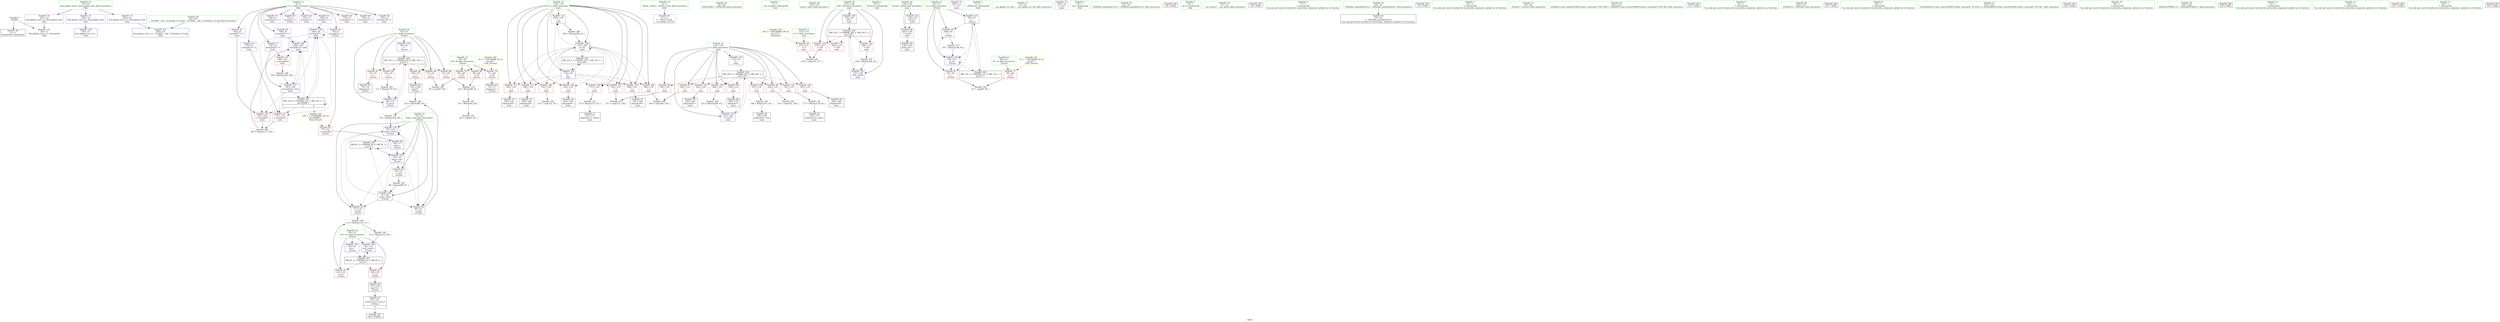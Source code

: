 digraph "SVFG" {
	label="SVFG";

	Node0x55ff78857480 [shape=record,color=grey,label="{NodeID: 0\nNullPtr}"];
	Node0x55ff78857480 -> Node0x55ff7886f6b0[style=solid];
	Node0x55ff78857480 -> Node0x55ff78875ae0[style=solid];
	Node0x55ff78878c10 [shape=record,color=grey,label="{NodeID: 180\n102 = Binary(99, 101, )\n}"];
	Node0x55ff78878c10 -> Node0x55ff78878910[style=solid];
	Node0x55ff7886fe60 [shape=record,color=red,label="{NodeID: 97\n149\<--133\n\<--i\nmain\n}"];
	Node0x55ff7886fe60 -> Node0x55ff78873f00[style=solid];
	Node0x55ff7886e260 [shape=record,color=green,label="{NodeID: 14\n4\<--6\n_ZStL8__ioinit\<--_ZStL8__ioinit_field_insensitive\nGlob }"];
	Node0x55ff7886e260 -> Node0x55ff788716a0[style=solid];
	Node0x55ff78873900 [shape=record,color=grey,label="{NodeID: 194\n153 = cmp(152, 93, )\n}"];
	Node0x55ff788709c0 [shape=record,color=red,label="{NodeID: 111\n188\<--135\n\<--j\nmain\n}"];
	Node0x55ff788709c0 -> Node0x55ff78871360[style=solid];
	Node0x55ff7886ec00 [shape=record,color=green,label="{NodeID: 28\n59\<--60\n_ZNSirsERi\<--_ZNSirsERi_field_insensitive\n}"];
	Node0x55ff78875d80 [shape=record,color=blue,label="{NodeID: 125\n52\<--78\ntmp\<--conv\n_Z3runv\n}"];
	Node0x55ff78875d80 -> Node0x55ff78872ab0[style=dashed];
	Node0x55ff78875d80 -> Node0x55ff78872b80[style=dashed];
	Node0x55ff78875d80 -> Node0x55ff78872c50[style=dashed];
	Node0x55ff78875d80 -> Node0x55ff78875e50[style=dashed];
	Node0x55ff78875d80 -> Node0x55ff78875ff0[style=dashed];
	Node0x55ff78875d80 -> Node0x55ff788830e0[style=dashed];
	Node0x55ff7886f8b0 [shape=record,color=black,label="{NodeID: 42\n72\<--71\nidxprom\<--\n_Z3runv\n}"];
	Node0x55ff788768e0 [shape=record,color=blue,label="{NodeID: 139\n133\<--210\ni\<--inc27\nmain\n}"];
	Node0x55ff788768e0 -> Node0x55ff78881ce0[style=dashed];
	Node0x55ff78871430 [shape=record,color=black,label="{NodeID: 56\n193\<--192\nidxprom22\<--\nmain\n}"];
	Node0x55ff78871f90 [shape=record,color=purple,label="{NodeID: 70\n194\<--8\narrayidx23\<--C\nmain\n}"];
	Node0x55ff78872b80 [shape=record,color=red,label="{NodeID: 84\n99\<--52\n\<--tmp\n_Z3runv\n}"];
	Node0x55ff78872b80 -> Node0x55ff78878c10[style=solid];
	Node0x55ff78857a40 [shape=record,color=green,label="{NodeID: 1\n7\<--1\n__dso_handle\<--dummyObj\nGlob }"];
	Node0x55ff78878d90 [shape=record,color=grey,label="{NodeID: 181\n83 = Binary(82, 84, )\n}"];
	Node0x55ff78878d90 -> Node0x55ff78879c90[style=solid];
	Node0x55ff7886ff30 [shape=record,color=red,label="{NodeID: 98\n156\<--133\n\<--i\nmain\n}"];
	Node0x55ff7886ff30 -> Node0x55ff78873d80[style=solid];
	Node0x55ff7886e2f0 [shape=record,color=green,label="{NodeID: 15\n8\<--9\nC\<--C_field_insensitive\nGlob }"];
	Node0x55ff7886e2f0 -> Node0x55ff78871770[style=solid];
	Node0x55ff7886e2f0 -> Node0x55ff78871840[style=solid];
	Node0x55ff7886e2f0 -> Node0x55ff78871910[style=solid];
	Node0x55ff7886e2f0 -> Node0x55ff788719e0[style=solid];
	Node0x55ff7886e2f0 -> Node0x55ff78871ab0[style=solid];
	Node0x55ff7886e2f0 -> Node0x55ff78871b80[style=solid];
	Node0x55ff7886e2f0 -> Node0x55ff78871c50[style=solid];
	Node0x55ff7886e2f0 -> Node0x55ff78871d20[style=solid];
	Node0x55ff7886e2f0 -> Node0x55ff78871df0[style=solid];
	Node0x55ff7886e2f0 -> Node0x55ff78871ec0[style=solid];
	Node0x55ff7886e2f0 -> Node0x55ff78871f90[style=solid];
	Node0x55ff7886e2f0 -> Node0x55ff78872060[style=solid];
	Node0x55ff78873a80 [shape=record,color=grey,label="{NodeID: 195\n143 = cmp(142, 144, )\n}"];
	Node0x55ff78870a90 [shape=record,color=red,label="{NodeID: 112\n195\<--135\n\<--j\nmain\n}"];
	Node0x55ff78870a90 -> Node0x55ff78871500[style=solid];
	Node0x55ff7886ecd0 [shape=record,color=green,label="{NodeID: 29\n126\<--127\nmain\<--main_field_insensitive\n}"];
	Node0x55ff78875e50 [shape=record,color=blue,label="{NodeID: 126\n52\<--88\ntmp\<--sub5\n_Z3runv\n}"];
	Node0x55ff78875e50 -> Node0x55ff78872b80[style=dashed];
	Node0x55ff78875e50 -> Node0x55ff78872c50[style=dashed];
	Node0x55ff78875e50 -> Node0x55ff78875ff0[style=dashed];
	Node0x55ff78875e50 -> Node0x55ff788830e0[style=dashed];
	Node0x55ff7886f980 [shape=record,color=black,label="{NodeID: 43\n75\<--74\nidxprom2\<--\n_Z3runv\n}"];
	Node0x55ff788769b0 [shape=record,color=blue,label="{NodeID: 140\n137\<--65\ni29\<--\nmain\n}"];
	Node0x55ff788769b0 -> Node0x55ff788853e0[style=dashed];
	Node0x55ff78871500 [shape=record,color=black,label="{NodeID: 57\n196\<--195\nidxprom24\<--\nmain\n}"];
	Node0x55ff78872060 [shape=record,color=purple,label="{NodeID: 71\n197\<--8\narrayidx25\<--C\nmain\n}"];
	Node0x55ff78872060 -> Node0x55ff78875810[style=solid];
	Node0x55ff78872060 -> Node0x55ff78876740[style=solid];
	Node0x55ff78872c50 [shape=record,color=red,label="{NodeID: 85\n111\<--52\n\<--tmp\n_Z3runv\n}"];
	Node0x55ff78872c50 -> Node0x55ff78879210[style=solid];
	Node0x55ff7886aa30 [shape=record,color=green,label="{NodeID: 2\n10\<--1\n_ZSt3cin\<--dummyObj\nGlob }"];
	Node0x55ff78878f10 [shape=record,color=grey,label="{NodeID: 182\n88 = Binary(89, 87, )\n}"];
	Node0x55ff78878f10 -> Node0x55ff78875e50[style=solid];
	Node0x55ff78870000 [shape=record,color=red,label="{NodeID: 99\n159\<--133\n\<--i\nmain\n}"];
	Node0x55ff78870000 -> Node0x55ff78870db0[style=solid];
	Node0x55ff7886e380 [shape=record,color=green,label="{NodeID: 16\n16\<--20\nllvm.global_ctors\<--llvm.global_ctors_field_insensitive\nGlob }"];
	Node0x55ff7886e380 -> Node0x55ff788722d0[style=solid];
	Node0x55ff7886e380 -> Node0x55ff788723d0[style=solid];
	Node0x55ff7886e380 -> Node0x55ff788724d0[style=solid];
	Node0x55ff78873c00 [shape=record,color=grey,label="{NodeID: 196\n218 = cmp(216, 217, )\n}"];
	Node0x55ff78870b60 [shape=record,color=red,label="{NodeID: 113\n204\<--135\n\<--j\nmain\n}"];
	Node0x55ff78870b60 -> Node0x55ff78879810[style=solid];
	Node0x55ff7886eda0 [shape=record,color=green,label="{NodeID: 30\n129\<--130\nretval\<--retval_field_insensitive\nmain\n}"];
	Node0x55ff7886eda0 -> Node0x55ff788733a0[style=solid];
	Node0x55ff7886eda0 -> Node0x55ff78876330[style=solid];
	Node0x55ff788853e0 [shape=record,color=black,label="{NodeID: 210\nMR_24V_3 = PHI(MR_24V_4, MR_24V_2, )\npts\{138 \}\n}"];
	Node0x55ff788853e0 -> Node0x55ff78870c30[style=dashed];
	Node0x55ff788853e0 -> Node0x55ff78870d00[style=dashed];
	Node0x55ff788853e0 -> Node0x55ff788755a0[style=dashed];
	Node0x55ff788853e0 -> Node0x55ff78876a80[style=dashed];
	Node0x55ff78875f20 [shape=record,color=blue,label="{NodeID: 127\n56\<--93\nj\<--\n_Z3runv\n}"];
	Node0x55ff78875f20 -> Node0x55ff78873130[style=dashed];
	Node0x55ff78875f20 -> Node0x55ff78873200[style=dashed];
	Node0x55ff78875f20 -> Node0x55ff788760c0[style=dashed];
	Node0x55ff78875f20 -> Node0x55ff78883ae0[style=dashed];
	Node0x55ff7886fa50 [shape=record,color=black,label="{NodeID: 44\n78\<--77\nconv\<--\n_Z3runv\n}"];
	Node0x55ff7886fa50 -> Node0x55ff78875d80[style=solid];
	Node0x55ff78876a80 [shape=record,color=blue,label="{NodeID: 141\n137\<--239\ni29\<--inc40\nmain\n}"];
	Node0x55ff78876a80 -> Node0x55ff788853e0[style=dashed];
	Node0x55ff788715d0 [shape=record,color=black,label="{NodeID: 58\n128\<--242\nmain_ret\<--\nmain\n}"];
	Node0x55ff78872130 [shape=record,color=purple,label="{NodeID: 72\n220\<--12\n\<--.str\nmain\n}"];
	Node0x55ff78872d20 [shape=record,color=red,label="{NodeID: 86\n67\<--54\n\<--i\n_Z3runv\n}"];
	Node0x55ff78872d20 -> Node0x55ff78873600[style=solid];
	Node0x55ff7886d780 [shape=record,color=green,label="{NodeID: 3\n11\<--1\n_ZSt4cout\<--dummyObj\nGlob }"];
	Node0x55ff78879090 [shape=record,color=grey,label="{NodeID: 183\n117 = Binary(116, 65, )\n}"];
	Node0x55ff78879090 -> Node0x55ff78876260[style=solid];
	Node0x55ff788700d0 [shape=record,color=red,label="{NodeID: 100\n167\<--133\n\<--i\nmain\n}"];
	Node0x55ff788700d0 -> Node0x55ff78878610[style=solid];
	Node0x55ff7886e410 [shape=record,color=green,label="{NodeID: 17\n21\<--22\n__cxx_global_var_init\<--__cxx_global_var_init_field_insensitive\n}"];
	Node0x55ff78873d80 [shape=record,color=grey,label="{NodeID: 197\n157 = cmp(155, 156, )\n}"];
	Node0x55ff78870c30 [shape=record,color=red,label="{NodeID: 114\n216\<--137\n\<--i29\nmain\n}"];
	Node0x55ff78870c30 -> Node0x55ff78873c00[style=solid];
	Node0x55ff7886ee70 [shape=record,color=green,label="{NodeID: 31\n131\<--132\nT\<--T_field_insensitive\nmain\n}"];
	Node0x55ff7886ee70 -> Node0x55ff78873470[style=solid];
	Node0x55ff78875ff0 [shape=record,color=blue,label="{NodeID: 128\n52\<--103\ntmp\<--rem10\n_Z3runv\n}"];
	Node0x55ff78875ff0 -> Node0x55ff78872b80[style=dashed];
	Node0x55ff78875ff0 -> Node0x55ff78872c50[style=dashed];
	Node0x55ff78875ff0 -> Node0x55ff78875ff0[style=dashed];
	Node0x55ff78875ff0 -> Node0x55ff788830e0[style=dashed];
	Node0x55ff7886fb20 [shape=record,color=black,label="{NodeID: 45\n101\<--100\nconv9\<--\n_Z3runv\n}"];
	Node0x55ff7886fb20 -> Node0x55ff78878c10[style=solid];
	Node0x55ff788877d0 [shape=record,color=yellow,style=double,label="{NodeID: 225\n14V_1 = ENCHI(MR_14V_0)\npts\{90000 \}\nFun[_Z3runv]}"];
	Node0x55ff788877d0 -> Node0x55ff788732d0[style=dashed];
	Node0x55ff788716a0 [shape=record,color=purple,label="{NodeID: 59\n27\<--4\n\<--_ZStL8__ioinit\n__cxx_global_var_init\n}"];
	Node0x55ff78872200 [shape=record,color=purple,label="{NodeID: 73\n228\<--14\n\<--.str.1\nmain\n}"];
	Node0x55ff78872df0 [shape=record,color=red,label="{NodeID: 87\n74\<--54\n\<--i\n_Z3runv\n}"];
	Node0x55ff78872df0 -> Node0x55ff7886f980[style=solid];
	Node0x55ff7886d810 [shape=record,color=green,label="{NodeID: 4\n12\<--1\n.str\<--dummyObj\nGlob }"];
	Node0x55ff78879210 [shape=record,color=grey,label="{NodeID: 184\n112 = Binary(110, 111, )\n}"];
	Node0x55ff78879210 -> Node0x55ff78879390[style=solid];
	Node0x55ff788701a0 [shape=record,color=red,label="{NodeID: 101\n176\<--133\n\<--i\nmain\n}"];
	Node0x55ff788701a0 -> Node0x55ff78878310[style=solid];
	Node0x55ff7886e4a0 [shape=record,color=green,label="{NodeID: 18\n25\<--26\n_ZNSt8ios_base4InitC1Ev\<--_ZNSt8ios_base4InitC1Ev_field_insensitive\n}"];
	Node0x55ff78873f00 [shape=record,color=grey,label="{NodeID: 198\n150 = cmp(148, 149, )\n}"];
	Node0x55ff78870d00 [shape=record,color=red,label="{NodeID: 115\n224\<--137\n\<--i29\nmain\n}"];
	Node0x55ff7886ef40 [shape=record,color=green,label="{NodeID: 32\n133\<--134\ni\<--i_field_insensitive\nmain\n}"];
	Node0x55ff7886ef40 -> Node0x55ff7886fd90[style=solid];
	Node0x55ff7886ef40 -> Node0x55ff7886fe60[style=solid];
	Node0x55ff7886ef40 -> Node0x55ff7886ff30[style=solid];
	Node0x55ff7886ef40 -> Node0x55ff78870000[style=solid];
	Node0x55ff7886ef40 -> Node0x55ff788700d0[style=solid];
	Node0x55ff7886ef40 -> Node0x55ff788701a0[style=solid];
	Node0x55ff7886ef40 -> Node0x55ff78870270[style=solid];
	Node0x55ff7886ef40 -> Node0x55ff78870340[style=solid];
	Node0x55ff7886ef40 -> Node0x55ff78870410[style=solid];
	Node0x55ff7886ef40 -> Node0x55ff78876400[style=solid];
	Node0x55ff7886ef40 -> Node0x55ff788768e0[style=solid];
	Node0x55ff788760c0 [shape=record,color=blue,label="{NodeID: 129\n56\<--107\nj\<--inc\n_Z3runv\n}"];
	Node0x55ff788760c0 -> Node0x55ff78873130[style=dashed];
	Node0x55ff788760c0 -> Node0x55ff78873200[style=dashed];
	Node0x55ff788760c0 -> Node0x55ff788760c0[style=dashed];
	Node0x55ff788760c0 -> Node0x55ff78883ae0[style=dashed];
	Node0x55ff7886fbf0 [shape=record,color=black,label="{NodeID: 46\n121\<--120\nconv15\<--\n_Z3runv\n}"];
	Node0x55ff7886fbf0 -> Node0x55ff7886fcc0[style=solid];
	Node0x55ff78871770 [shape=record,color=purple,label="{NodeID: 60\n73\<--8\narrayidx\<--C\n_Z3runv\n}"];
	Node0x55ff78621c20 [shape=record,color=black,label="{NodeID: 240\n58 = PHI()\n}"];
	Node0x55ff788722d0 [shape=record,color=purple,label="{NodeID: 74\n259\<--16\nllvm.global_ctors_0\<--llvm.global_ctors\nGlob }"];
	Node0x55ff788722d0 -> Node0x55ff788758e0[style=solid];
	Node0x55ff78872ec0 [shape=record,color=red,label="{NodeID: 88\n81\<--54\n\<--i\n_Z3runv\n}"];
	Node0x55ff78872ec0 -> Node0x55ff78878a90[style=solid];
	Node0x55ff78857cb0 [shape=record,color=green,label="{NodeID: 5\n14\<--1\n.str.1\<--dummyObj\nGlob }"];
	Node0x55ff78879390 [shape=record,color=grey,label="{NodeID: 185\n113 = Binary(112, 89, )\n}"];
	Node0x55ff78879390 -> Node0x55ff78876190[style=solid];
	Node0x55ff78870270 [shape=record,color=red,label="{NodeID: 102\n185\<--133\n\<--i\nmain\n}"];
	Node0x55ff78870270 -> Node0x55ff78871290[style=solid];
	Node0x55ff7886e530 [shape=record,color=green,label="{NodeID: 19\n31\<--32\n__cxa_atexit\<--__cxa_atexit_field_insensitive\n}"];
	Node0x55ff78881ce0 [shape=record,color=black,label="{NodeID: 199\nMR_20V_3 = PHI(MR_20V_4, MR_20V_2, )\npts\{134 \}\n}"];
	Node0x55ff78881ce0 -> Node0x55ff7886fd90[style=dashed];
	Node0x55ff78881ce0 -> Node0x55ff7886fe60[style=dashed];
	Node0x55ff78881ce0 -> Node0x55ff7886ff30[style=dashed];
	Node0x55ff78881ce0 -> Node0x55ff78870000[style=dashed];
	Node0x55ff78881ce0 -> Node0x55ff788700d0[style=dashed];
	Node0x55ff78881ce0 -> Node0x55ff788701a0[style=dashed];
	Node0x55ff78881ce0 -> Node0x55ff78870270[style=dashed];
	Node0x55ff78881ce0 -> Node0x55ff78870340[style=dashed];
	Node0x55ff78881ce0 -> Node0x55ff78870410[style=dashed];
	Node0x55ff78881ce0 -> Node0x55ff788768e0[style=dashed];
	Node0x55ff788755a0 [shape=record,color=red,label="{NodeID: 116\n238\<--137\n\<--i29\nmain\n}"];
	Node0x55ff788755a0 -> Node0x55ff78879690[style=solid];
	Node0x55ff7886f010 [shape=record,color=green,label="{NodeID: 33\n135\<--136\nj\<--j_field_insensitive\nmain\n}"];
	Node0x55ff7886f010 -> Node0x55ff788704e0[style=solid];
	Node0x55ff7886f010 -> Node0x55ff788705b0[style=solid];
	Node0x55ff7886f010 -> Node0x55ff78870680[style=solid];
	Node0x55ff7886f010 -> Node0x55ff78870750[style=solid];
	Node0x55ff7886f010 -> Node0x55ff78870820[style=solid];
	Node0x55ff7886f010 -> Node0x55ff788708f0[style=solid];
	Node0x55ff7886f010 -> Node0x55ff788709c0[style=solid];
	Node0x55ff7886f010 -> Node0x55ff78870a90[style=solid];
	Node0x55ff7886f010 -> Node0x55ff78870b60[style=solid];
	Node0x55ff7886f010 -> Node0x55ff788764d0[style=solid];
	Node0x55ff7886f010 -> Node0x55ff78876810[style=solid];
	Node0x55ff78876190 [shape=record,color=blue,label="{NodeID: 130\n50\<--113\nret\<--rem11\n_Z3runv\n}"];
	Node0x55ff78876190 -> Node0x55ff78882be0[style=dashed];
	Node0x55ff7886fcc0 [shape=record,color=black,label="{NodeID: 47\n45\<--121\n_Z3runv_ret\<--conv15\n_Z3runv\n|{<s0>9}}"];
	Node0x55ff7886fcc0:s0 -> Node0x55ff78891f00[style=solid,color=blue];
	Node0x55ff78871840 [shape=record,color=purple,label="{NodeID: 61\n76\<--8\narrayidx3\<--C\n_Z3runv\n}"];
	Node0x55ff78871840 -> Node0x55ff788732d0[style=solid];
	Node0x55ff78890e40 [shape=record,color=black,label="{NodeID: 241\n28 = PHI()\n}"];
	Node0x55ff788723d0 [shape=record,color=purple,label="{NodeID: 75\n260\<--16\nllvm.global_ctors_1\<--llvm.global_ctors\nGlob }"];
	Node0x55ff788723d0 -> Node0x55ff788759e0[style=solid];
	Node0x55ff78872f90 [shape=record,color=red,label="{NodeID: 89\n100\<--54\n\<--i\n_Z3runv\n}"];
	Node0x55ff78872f90 -> Node0x55ff7886fb20[style=solid];
	Node0x55ff78857d40 [shape=record,color=green,label="{NodeID: 6\n17\<--1\n\<--dummyObj\nCan only get source location for instruction, argument, global var or function.}"];
	Node0x55ff78879510 [shape=record,color=grey,label="{NodeID: 186\n184 = Binary(175, 183, )\n}"];
	Node0x55ff78879510 -> Node0x55ff78876670[style=solid];
	Node0x55ff78870340 [shape=record,color=red,label="{NodeID: 103\n192\<--133\n\<--i\nmain\n}"];
	Node0x55ff78870340 -> Node0x55ff78871430[style=solid];
	Node0x55ff7886e5c0 [shape=record,color=green,label="{NodeID: 20\n30\<--36\n_ZNSt8ios_base4InitD1Ev\<--_ZNSt8ios_base4InitD1Ev_field_insensitive\n}"];
	Node0x55ff7886e5c0 -> Node0x55ff7886f7b0[style=solid];
	Node0x55ff788821e0 [shape=record,color=black,label="{NodeID: 200\nMR_22V_2 = PHI(MR_22V_4, MR_22V_1, )\npts\{136 \}\n}"];
	Node0x55ff788821e0 -> Node0x55ff788764d0[style=dashed];
	Node0x55ff78875670 [shape=record,color=red,label="{NodeID: 117\n175\<--174\n\<--arrayidx12\nmain\n}"];
	Node0x55ff78875670 -> Node0x55ff78879510[style=solid];
	Node0x55ff7886f0e0 [shape=record,color=green,label="{NodeID: 34\n137\<--138\ni29\<--i29_field_insensitive\nmain\n}"];
	Node0x55ff7886f0e0 -> Node0x55ff78870c30[style=solid];
	Node0x55ff7886f0e0 -> Node0x55ff78870d00[style=solid];
	Node0x55ff7886f0e0 -> Node0x55ff788755a0[style=solid];
	Node0x55ff7886f0e0 -> Node0x55ff788769b0[style=solid];
	Node0x55ff7886f0e0 -> Node0x55ff78876a80[style=solid];
	Node0x55ff78886e00 [shape=record,color=yellow,style=double,label="{NodeID: 214\n18V_1 = ENCHI(MR_18V_0)\npts\{132 \}\nFun[main]}"];
	Node0x55ff78886e00 -> Node0x55ff78873470[style=dashed];
	Node0x55ff78876260 [shape=record,color=blue,label="{NodeID: 131\n54\<--117\ni\<--inc13\n_Z3runv\n}"];
	Node0x55ff78876260 -> Node0x55ff788835e0[style=dashed];
	Node0x55ff78870db0 [shape=record,color=black,label="{NodeID: 48\n160\<--159\nidxprom\<--\nmain\n}"];
	Node0x55ff78871910 [shape=record,color=purple,label="{NodeID: 62\n161\<--8\narrayidx\<--C\nmain\n}"];
	Node0x55ff788919d0 [shape=record,color=black,label="{NodeID: 242\n61 = PHI()\n}"];
	Node0x55ff788724d0 [shape=record,color=purple,label="{NodeID: 76\n261\<--16\nllvm.global_ctors_2\<--llvm.global_ctors\nGlob }"];
	Node0x55ff788724d0 -> Node0x55ff78875ae0[style=solid];
	Node0x55ff78873060 [shape=record,color=red,label="{NodeID: 90\n116\<--54\n\<--i\n_Z3runv\n}"];
	Node0x55ff78873060 -> Node0x55ff78879090[style=solid];
	Node0x55ff78857dd0 [shape=record,color=green,label="{NodeID: 7\n63\<--1\n\<--dummyObj\nCan only get source location for instruction, argument, global var or function.}"];
	Node0x55ff78879690 [shape=record,color=grey,label="{NodeID: 187\n239 = Binary(238, 65, )\n}"];
	Node0x55ff78879690 -> Node0x55ff78876a80[style=solid];
	Node0x55ff78870410 [shape=record,color=red,label="{NodeID: 104\n209\<--133\n\<--i\nmain\n}"];
	Node0x55ff78870410 -> Node0x55ff78879b10[style=solid];
	Node0x55ff7886e650 [shape=record,color=green,label="{NodeID: 21\n43\<--44\n_Z3runv\<--_Z3runv_field_insensitive\n}"];
	Node0x55ff788826e0 [shape=record,color=black,label="{NodeID: 201\nMR_14V_2 = PHI(MR_14V_3, MR_14V_1, )\npts\{90000 \}\n|{|<s5>9}}"];
	Node0x55ff788826e0 -> Node0x55ff78875670[style=dashed];
	Node0x55ff788826e0 -> Node0x55ff78875740[style=dashed];
	Node0x55ff788826e0 -> Node0x55ff788765a0[style=dashed];
	Node0x55ff788826e0 -> Node0x55ff78876670[style=dashed];
	Node0x55ff788826e0 -> Node0x55ff788826e0[style=dashed];
	Node0x55ff788826e0:s5 -> Node0x55ff788877d0[style=dashed,color=red];
	Node0x55ff78875740 [shape=record,color=red,label="{NodeID: 118\n183\<--182\n\<--arrayidx17\nmain\n}"];
	Node0x55ff78875740 -> Node0x55ff78879510[style=solid];
	Node0x55ff7886f1b0 [shape=record,color=green,label="{NodeID: 35\n222\<--223\n_ZStlsISt11char_traitsIcEERSt13basic_ostreamIcT_ES5_PKc\<--_ZStlsISt11char_traitsIcEERSt13basic_ostreamIcT_ES5_PKc_field_insensitive\n}"];
	Node0x55ff78876330 [shape=record,color=blue,label="{NodeID: 132\n129\<--93\nretval\<--\nmain\n}"];
	Node0x55ff78876330 -> Node0x55ff788733a0[style=dashed];
	Node0x55ff78870e80 [shape=record,color=black,label="{NodeID: 49\n163\<--162\nidxprom6\<--\nmain\n}"];
	Node0x55ff788719e0 [shape=record,color=purple,label="{NodeID: 63\n164\<--8\narrayidx7\<--C\nmain\n}"];
	Node0x55ff788719e0 -> Node0x55ff788765a0[style=solid];
	Node0x55ff78891aa0 [shape=record,color=black,label="{NodeID: 243\n213 = PHI()\n}"];
	Node0x55ff788725d0 [shape=record,color=red,label="{NodeID: 77\n96\<--46\n\<--N\n_Z3runv\n}"];
	Node0x55ff788725d0 -> Node0x55ff78873780[style=solid];
	Node0x55ff78878310 [shape=record,color=grey,label="{NodeID: 174\n177 = Binary(176, 65, )\n}"];
	Node0x55ff78878310 -> Node0x55ff788710f0[style=solid];
	Node0x55ff78873130 [shape=record,color=red,label="{NodeID: 91\n95\<--56\n\<--j\n_Z3runv\n}"];
	Node0x55ff78873130 -> Node0x55ff78873780[style=solid];
	Node0x55ff78869700 [shape=record,color=green,label="{NodeID: 8\n65\<--1\n\<--dummyObj\nCan only get source location for instruction, argument, global var or function.}"];
	Node0x55ff78879810 [shape=record,color=grey,label="{NodeID: 188\n205 = Binary(204, 65, )\n}"];
	Node0x55ff78879810 -> Node0x55ff78876810[style=solid];
	Node0x55ff788704e0 [shape=record,color=red,label="{NodeID: 105\n148\<--135\n\<--j\nmain\n}"];
	Node0x55ff788704e0 -> Node0x55ff78873f00[style=solid];
	Node0x55ff7886e720 [shape=record,color=green,label="{NodeID: 22\n46\<--47\nN\<--N_field_insensitive\n_Z3runv\n}"];
	Node0x55ff7886e720 -> Node0x55ff788725d0[style=solid];
	Node0x55ff78882be0 [shape=record,color=black,label="{NodeID: 202\nMR_6V_3 = PHI(MR_6V_4, MR_6V_2, )\npts\{51 \}\n}"];
	Node0x55ff78882be0 -> Node0x55ff78872910[style=dashed];
	Node0x55ff78882be0 -> Node0x55ff788729e0[style=dashed];
	Node0x55ff78882be0 -> Node0x55ff78876190[style=dashed];
	Node0x55ff78875810 [shape=record,color=red,label="{NodeID: 119\n198\<--197\n\<--arrayidx25\nmain\n}"];
	Node0x55ff78875810 -> Node0x55ff78879990[style=solid];
	Node0x55ff7886f2b0 [shape=record,color=green,label="{NodeID: 36\n226\<--227\n_ZNSolsEi\<--_ZNSolsEi_field_insensitive\n}"];
	Node0x55ff78876400 [shape=record,color=blue,label="{NodeID: 133\n133\<--93\ni\<--\nmain\n}"];
	Node0x55ff78876400 -> Node0x55ff78881ce0[style=dashed];
	Node0x55ff78870f50 [shape=record,color=black,label="{NodeID: 50\n169\<--168\nidxprom8\<--sub\nmain\n}"];
	Node0x55ff78871ab0 [shape=record,color=purple,label="{NodeID: 64\n170\<--8\narrayidx9\<--C\nmain\n}"];
	Node0x55ff78891ba0 [shape=record,color=black,label="{NodeID: 244\n221 = PHI()\n}"];
	Node0x55ff788726a0 [shape=record,color=red,label="{NodeID: 78\n68\<--48\n\<--M\n_Z3runv\n}"];
	Node0x55ff788726a0 -> Node0x55ff78873600[style=solid];
	Node0x55ff78878490 [shape=record,color=grey,label="{NodeID: 175\n172 = Binary(171, 65, )\n}"];
	Node0x55ff78878490 -> Node0x55ff78871020[style=solid];
	Node0x55ff78873200 [shape=record,color=red,label="{NodeID: 92\n106\<--56\n\<--j\n_Z3runv\n}"];
	Node0x55ff78873200 -> Node0x55ff78878790[style=solid];
	Node0x55ff78869790 [shape=record,color=green,label="{NodeID: 9\n84\<--1\n\<--dummyObj\nCan only get source location for instruction, argument, global var or function.}"];
	Node0x55ff78879990 [shape=record,color=grey,label="{NodeID: 189\n199 = Binary(198, 200, )\n}"];
	Node0x55ff78879990 -> Node0x55ff78876740[style=solid];
	Node0x55ff788705b0 [shape=record,color=red,label="{NodeID: 106\n152\<--135\n\<--j\nmain\n}"];
	Node0x55ff788705b0 -> Node0x55ff78873900[style=solid];
	Node0x55ff7886e7f0 [shape=record,color=green,label="{NodeID: 23\n48\<--49\nM\<--M_field_insensitive\n_Z3runv\n}"];
	Node0x55ff7886e7f0 -> Node0x55ff788726a0[style=solid];
	Node0x55ff7886e7f0 -> Node0x55ff78872770[style=solid];
	Node0x55ff7886e7f0 -> Node0x55ff78872840[style=solid];
	Node0x55ff788830e0 [shape=record,color=black,label="{NodeID: 203\nMR_8V_2 = PHI(MR_8V_6, MR_8V_1, )\npts\{53 \}\n}"];
	Node0x55ff788830e0 -> Node0x55ff78875d80[style=dashed];
	Node0x55ff788758e0 [shape=record,color=blue,label="{NodeID: 120\n259\<--17\nllvm.global_ctors_0\<--\nGlob }"];
	Node0x55ff7886f3b0 [shape=record,color=green,label="{NodeID: 37\n233\<--234\n_ZSt4endlIcSt11char_traitsIcEERSt13basic_ostreamIT_T0_ES6_\<--_ZSt4endlIcSt11char_traitsIcEERSt13basic_ostreamIT_T0_ES6__field_insensitive\n}"];
	Node0x55ff788764d0 [shape=record,color=blue,label="{NodeID: 134\n135\<--93\nj\<--\nmain\n}"];
	Node0x55ff788764d0 -> Node0x55ff788704e0[style=dashed];
	Node0x55ff788764d0 -> Node0x55ff788705b0[style=dashed];
	Node0x55ff788764d0 -> Node0x55ff78870680[style=dashed];
	Node0x55ff788764d0 -> Node0x55ff78870750[style=dashed];
	Node0x55ff788764d0 -> Node0x55ff78870820[style=dashed];
	Node0x55ff788764d0 -> Node0x55ff788708f0[style=dashed];
	Node0x55ff788764d0 -> Node0x55ff788709c0[style=dashed];
	Node0x55ff788764d0 -> Node0x55ff78870a90[style=dashed];
	Node0x55ff788764d0 -> Node0x55ff78870b60[style=dashed];
	Node0x55ff788764d0 -> Node0x55ff78876810[style=dashed];
	Node0x55ff788764d0 -> Node0x55ff788821e0[style=dashed];
	Node0x55ff78871020 [shape=record,color=black,label="{NodeID: 51\n173\<--172\nidxprom11\<--sub10\nmain\n}"];
	Node0x55ff78871b80 [shape=record,color=purple,label="{NodeID: 65\n174\<--8\narrayidx12\<--C\nmain\n}"];
	Node0x55ff78871b80 -> Node0x55ff78875670[style=solid];
	Node0x55ff78891d00 [shape=record,color=black,label="{NodeID: 245\n225 = PHI()\n}"];
	Node0x55ff78872770 [shape=record,color=red,label="{NodeID: 79\n71\<--48\n\<--M\n_Z3runv\n}"];
	Node0x55ff78872770 -> Node0x55ff7886f8b0[style=solid];
	Node0x55ff78878610 [shape=record,color=grey,label="{NodeID: 176\n168 = Binary(167, 65, )\n}"];
	Node0x55ff78878610 -> Node0x55ff78870f50[style=solid];
	Node0x55ff788732d0 [shape=record,color=red,label="{NodeID: 93\n77\<--76\n\<--arrayidx3\n_Z3runv\n}"];
	Node0x55ff788732d0 -> Node0x55ff7886fa50[style=solid];
	Node0x55ff78869820 [shape=record,color=green,label="{NodeID: 10\n89\<--1\n\<--dummyObj\nCan only get source location for instruction, argument, global var or function.}"];
	Node0x55ff78879b10 [shape=record,color=grey,label="{NodeID: 190\n210 = Binary(209, 65, )\n}"];
	Node0x55ff78879b10 -> Node0x55ff788768e0[style=solid];
	Node0x55ff78870680 [shape=record,color=red,label="{NodeID: 107\n155\<--135\n\<--j\nmain\n}"];
	Node0x55ff78870680 -> Node0x55ff78873d80[style=solid];
	Node0x55ff7886e8c0 [shape=record,color=green,label="{NodeID: 24\n50\<--51\nret\<--ret_field_insensitive\n_Z3runv\n}"];
	Node0x55ff7886e8c0 -> Node0x55ff78872910[style=solid];
	Node0x55ff7886e8c0 -> Node0x55ff788729e0[style=solid];
	Node0x55ff7886e8c0 -> Node0x55ff78875be0[style=solid];
	Node0x55ff7886e8c0 -> Node0x55ff78876190[style=solid];
	Node0x55ff788835e0 [shape=record,color=black,label="{NodeID: 204\nMR_10V_3 = PHI(MR_10V_4, MR_10V_2, )\npts\{55 \}\n}"];
	Node0x55ff788835e0 -> Node0x55ff78872d20[style=dashed];
	Node0x55ff788835e0 -> Node0x55ff78872df0[style=dashed];
	Node0x55ff788835e0 -> Node0x55ff78872ec0[style=dashed];
	Node0x55ff788835e0 -> Node0x55ff78872f90[style=dashed];
	Node0x55ff788835e0 -> Node0x55ff78873060[style=dashed];
	Node0x55ff788835e0 -> Node0x55ff78876260[style=dashed];
	Node0x55ff788759e0 [shape=record,color=blue,label="{NodeID: 121\n260\<--18\nllvm.global_ctors_1\<--_GLOBAL__sub_I_Prowindy_0_0.cpp\nGlob }"];
	Node0x55ff7886f4b0 [shape=record,color=green,label="{NodeID: 38\n235\<--236\n_ZNSolsEPFRSoS_E\<--_ZNSolsEPFRSoS_E_field_insensitive\n}"];
	Node0x55ff788765a0 [shape=record,color=blue,label="{NodeID: 135\n164\<--65\narrayidx7\<--\nmain\n}"];
	Node0x55ff788765a0 -> Node0x55ff78875670[style=dashed];
	Node0x55ff788765a0 -> Node0x55ff78875740[style=dashed];
	Node0x55ff788765a0 -> Node0x55ff788765a0[style=dashed];
	Node0x55ff788765a0 -> Node0x55ff78876670[style=dashed];
	Node0x55ff788765a0 -> Node0x55ff788826e0[style=dashed];
	Node0x55ff788710f0 [shape=record,color=black,label="{NodeID: 52\n178\<--177\nidxprom14\<--sub13\nmain\n}"];
	Node0x55ff78871c50 [shape=record,color=purple,label="{NodeID: 66\n179\<--8\narrayidx15\<--C\nmain\n}"];
	Node0x55ff78891e00 [shape=record,color=black,label="{NodeID: 246\n229 = PHI()\n}"];
	Node0x55ff78872840 [shape=record,color=red,label="{NodeID: 80\n80\<--48\n\<--M\n_Z3runv\n}"];
	Node0x55ff78872840 -> Node0x55ff78878a90[style=solid];
	Node0x55ff78878790 [shape=record,color=grey,label="{NodeID: 177\n107 = Binary(106, 65, )\n}"];
	Node0x55ff78878790 -> Node0x55ff788760c0[style=solid];
	Node0x55ff788733a0 [shape=record,color=red,label="{NodeID: 94\n242\<--129\n\<--retval\nmain\n}"];
	Node0x55ff788733a0 -> Node0x55ff788715d0[style=solid];
	Node0x55ff7886e0b0 [shape=record,color=green,label="{NodeID: 11\n93\<--1\n\<--dummyObj\nCan only get source location for instruction, argument, global var or function.}"];
	Node0x55ff78879c90 [shape=record,color=grey,label="{NodeID: 191\n85 = cmp(83, 65, )\n}"];
	Node0x55ff78870750 [shape=record,color=red,label="{NodeID: 108\n162\<--135\n\<--j\nmain\n}"];
	Node0x55ff78870750 -> Node0x55ff78870e80[style=solid];
	Node0x55ff7886e990 [shape=record,color=green,label="{NodeID: 25\n52\<--53\ntmp\<--tmp_field_insensitive\n_Z3runv\n}"];
	Node0x55ff7886e990 -> Node0x55ff78872ab0[style=solid];
	Node0x55ff7886e990 -> Node0x55ff78872b80[style=solid];
	Node0x55ff7886e990 -> Node0x55ff78872c50[style=solid];
	Node0x55ff7886e990 -> Node0x55ff78875d80[style=solid];
	Node0x55ff7886e990 -> Node0x55ff78875e50[style=solid];
	Node0x55ff7886e990 -> Node0x55ff78875ff0[style=solid];
	Node0x55ff78883ae0 [shape=record,color=black,label="{NodeID: 205\nMR_12V_2 = PHI(MR_12V_4, MR_12V_1, )\npts\{57 \}\n}"];
	Node0x55ff78883ae0 -> Node0x55ff78875f20[style=dashed];
	Node0x55ff78875ae0 [shape=record,color=blue, style = dotted,label="{NodeID: 122\n261\<--3\nllvm.global_ctors_2\<--dummyVal\nGlob }"];
	Node0x55ff7886f5b0 [shape=record,color=green,label="{NodeID: 39\n18\<--255\n_GLOBAL__sub_I_Prowindy_0_0.cpp\<--_GLOBAL__sub_I_Prowindy_0_0.cpp_field_insensitive\n}"];
	Node0x55ff7886f5b0 -> Node0x55ff788759e0[style=solid];
	Node0x55ff78887260 [shape=record,color=yellow,style=double,label="{NodeID: 219\n2V_1 = ENCHI(MR_2V_0)\npts\{47 \}\nFun[_Z3runv]}"];
	Node0x55ff78887260 -> Node0x55ff788725d0[style=dashed];
	Node0x55ff78876670 [shape=record,color=blue,label="{NodeID: 136\n190\<--184\narrayidx21\<--add\nmain\n}"];
	Node0x55ff78876670 -> Node0x55ff78875810[style=dashed];
	Node0x55ff78876670 -> Node0x55ff78876740[style=dashed];
	Node0x55ff788711c0 [shape=record,color=black,label="{NodeID: 53\n181\<--180\nidxprom16\<--\nmain\n}"];
	Node0x55ff78871d20 [shape=record,color=purple,label="{NodeID: 67\n182\<--8\narrayidx17\<--C\nmain\n}"];
	Node0x55ff78871d20 -> Node0x55ff78875740[style=solid];
	Node0x55ff78891f00 [shape=record,color=black,label="{NodeID: 247\n230 = PHI(45, )\n}"];
	Node0x55ff78872910 [shape=record,color=red,label="{NodeID: 81\n110\<--50\n\<--ret\n_Z3runv\n}"];
	Node0x55ff78872910 -> Node0x55ff78879210[style=solid];
	Node0x55ff78878910 [shape=record,color=grey,label="{NodeID: 178\n103 = Binary(102, 89, )\n}"];
	Node0x55ff78878910 -> Node0x55ff78875ff0[style=solid];
	Node0x55ff78873470 [shape=record,color=red,label="{NodeID: 95\n217\<--131\n\<--T\nmain\n}"];
	Node0x55ff78873470 -> Node0x55ff78873c00[style=solid];
	Node0x55ff7886e140 [shape=record,color=green,label="{NodeID: 12\n144\<--1\n\<--dummyObj\nCan only get source location for instruction, argument, global var or function.}"];
	Node0x55ff78873600 [shape=record,color=grey,label="{NodeID: 192\n69 = cmp(67, 68, )\n}"];
	Node0x55ff78870820 [shape=record,color=red,label="{NodeID: 109\n171\<--135\n\<--j\nmain\n}"];
	Node0x55ff78870820 -> Node0x55ff78878490[style=solid];
	Node0x55ff7886ea60 [shape=record,color=green,label="{NodeID: 26\n54\<--55\ni\<--i_field_insensitive\n_Z3runv\n}"];
	Node0x55ff7886ea60 -> Node0x55ff78872d20[style=solid];
	Node0x55ff7886ea60 -> Node0x55ff78872df0[style=solid];
	Node0x55ff7886ea60 -> Node0x55ff78872ec0[style=solid];
	Node0x55ff7886ea60 -> Node0x55ff78872f90[style=solid];
	Node0x55ff7886ea60 -> Node0x55ff78873060[style=solid];
	Node0x55ff7886ea60 -> Node0x55ff78875cb0[style=solid];
	Node0x55ff7886ea60 -> Node0x55ff78876260[style=solid];
	Node0x55ff78875be0 [shape=record,color=blue,label="{NodeID: 123\n50\<--63\nret\<--\n_Z3runv\n}"];
	Node0x55ff78875be0 -> Node0x55ff78882be0[style=dashed];
	Node0x55ff7886f6b0 [shape=record,color=black,label="{NodeID: 40\n2\<--3\ndummyVal\<--dummyVal\n}"];
	Node0x55ff78887370 [shape=record,color=yellow,style=double,label="{NodeID: 220\n4V_1 = ENCHI(MR_4V_0)\npts\{49 \}\nFun[_Z3runv]}"];
	Node0x55ff78887370 -> Node0x55ff788726a0[style=dashed];
	Node0x55ff78887370 -> Node0x55ff78872770[style=dashed];
	Node0x55ff78887370 -> Node0x55ff78872840[style=dashed];
	Node0x55ff78876740 [shape=record,color=blue,label="{NodeID: 137\n197\<--199\narrayidx25\<--rem\nmain\n}"];
	Node0x55ff78876740 -> Node0x55ff78875670[style=dashed];
	Node0x55ff78876740 -> Node0x55ff78875740[style=dashed];
	Node0x55ff78876740 -> Node0x55ff788765a0[style=dashed];
	Node0x55ff78876740 -> Node0x55ff78876670[style=dashed];
	Node0x55ff78876740 -> Node0x55ff788826e0[style=dashed];
	Node0x55ff78871290 [shape=record,color=black,label="{NodeID: 54\n186\<--185\nidxprom18\<--\nmain\n}"];
	Node0x55ff78871df0 [shape=record,color=purple,label="{NodeID: 68\n187\<--8\narrayidx19\<--C\nmain\n}"];
	Node0x55ff78892090 [shape=record,color=black,label="{NodeID: 248\n231 = PHI()\n}"];
	Node0x55ff788729e0 [shape=record,color=red,label="{NodeID: 82\n120\<--50\n\<--ret\n_Z3runv\n}"];
	Node0x55ff788729e0 -> Node0x55ff7886fbf0[style=solid];
	Node0x55ff78878a90 [shape=record,color=grey,label="{NodeID: 179\n82 = Binary(80, 81, )\n}"];
	Node0x55ff78878a90 -> Node0x55ff78878d90[style=solid];
	Node0x55ff7886fd90 [shape=record,color=red,label="{NodeID: 96\n142\<--133\n\<--i\nmain\n}"];
	Node0x55ff7886fd90 -> Node0x55ff78873a80[style=solid];
	Node0x55ff7886e1d0 [shape=record,color=green,label="{NodeID: 13\n200\<--1\n\<--dummyObj\nCan only get source location for instruction, argument, global var or function.}"];
	Node0x55ff78873780 [shape=record,color=grey,label="{NodeID: 193\n97 = cmp(95, 96, )\n}"];
	Node0x55ff788708f0 [shape=record,color=red,label="{NodeID: 110\n180\<--135\n\<--j\nmain\n}"];
	Node0x55ff788708f0 -> Node0x55ff788711c0[style=solid];
	Node0x55ff7886eb30 [shape=record,color=green,label="{NodeID: 27\n56\<--57\nj\<--j_field_insensitive\n_Z3runv\n}"];
	Node0x55ff7886eb30 -> Node0x55ff78873130[style=solid];
	Node0x55ff7886eb30 -> Node0x55ff78873200[style=solid];
	Node0x55ff7886eb30 -> Node0x55ff78875f20[style=solid];
	Node0x55ff7886eb30 -> Node0x55ff788760c0[style=solid];
	Node0x55ff78875cb0 [shape=record,color=blue,label="{NodeID: 124\n54\<--65\ni\<--\n_Z3runv\n}"];
	Node0x55ff78875cb0 -> Node0x55ff788835e0[style=dashed];
	Node0x55ff7886f7b0 [shape=record,color=black,label="{NodeID: 41\n29\<--30\n\<--_ZNSt8ios_base4InitD1Ev\nCan only get source location for instruction, argument, global var or function.}"];
	Node0x55ff78876810 [shape=record,color=blue,label="{NodeID: 138\n135\<--205\nj\<--inc\nmain\n}"];
	Node0x55ff78876810 -> Node0x55ff788704e0[style=dashed];
	Node0x55ff78876810 -> Node0x55ff788705b0[style=dashed];
	Node0x55ff78876810 -> Node0x55ff78870680[style=dashed];
	Node0x55ff78876810 -> Node0x55ff78870750[style=dashed];
	Node0x55ff78876810 -> Node0x55ff78870820[style=dashed];
	Node0x55ff78876810 -> Node0x55ff788708f0[style=dashed];
	Node0x55ff78876810 -> Node0x55ff788709c0[style=dashed];
	Node0x55ff78876810 -> Node0x55ff78870a90[style=dashed];
	Node0x55ff78876810 -> Node0x55ff78870b60[style=dashed];
	Node0x55ff78876810 -> Node0x55ff78876810[style=dashed];
	Node0x55ff78876810 -> Node0x55ff788821e0[style=dashed];
	Node0x55ff78871360 [shape=record,color=black,label="{NodeID: 55\n189\<--188\nidxprom20\<--\nmain\n}"];
	Node0x55ff78871ec0 [shape=record,color=purple,label="{NodeID: 69\n190\<--8\narrayidx21\<--C\nmain\n}"];
	Node0x55ff78871ec0 -> Node0x55ff78876670[style=solid];
	Node0x55ff78892160 [shape=record,color=black,label="{NodeID: 249\n232 = PHI()\n}"];
	Node0x55ff78872ab0 [shape=record,color=red,label="{NodeID: 83\n87\<--52\n\<--tmp\n_Z3runv\n}"];
	Node0x55ff78872ab0 -> Node0x55ff78878f10[style=solid];
}
